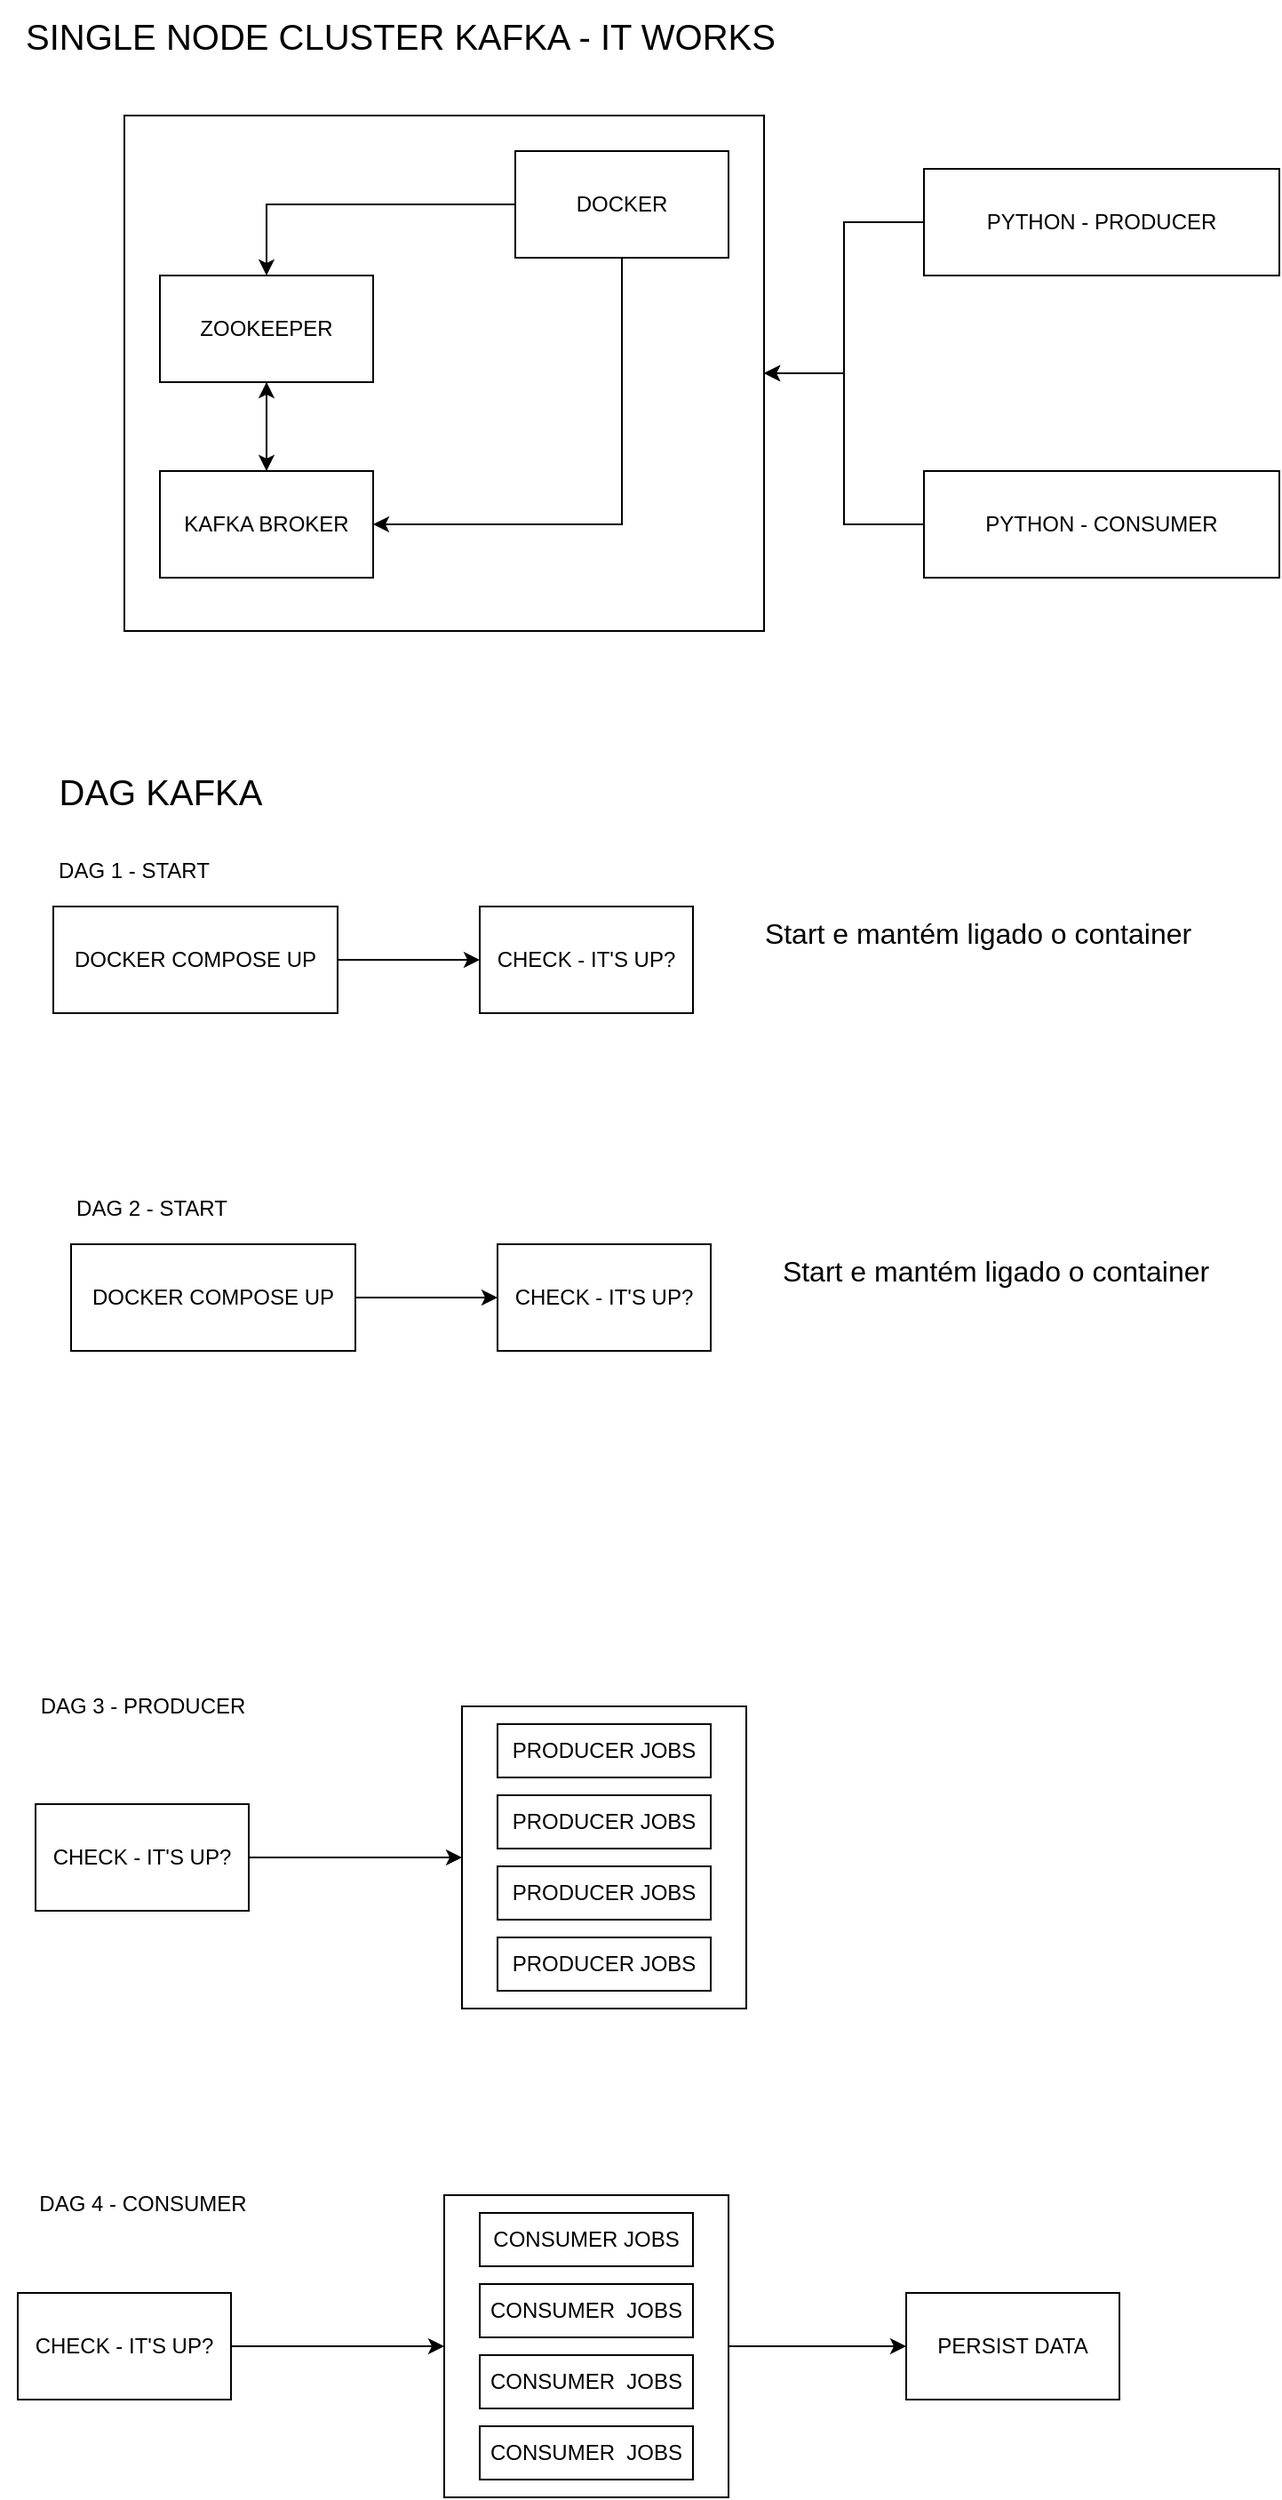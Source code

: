 <mxfile version="21.6.6" type="device">
  <diagram name="Página-1" id="hRIeOXQi5uZrhqaC2COm">
    <mxGraphModel dx="1050" dy="579" grid="1" gridSize="10" guides="1" tooltips="1" connect="1" arrows="1" fold="1" page="1" pageScale="1" pageWidth="827" pageHeight="1169" math="0" shadow="0">
      <root>
        <mxCell id="0" />
        <mxCell id="1" parent="0" />
        <mxCell id="b8Hay4lkLXEPZDCYRHte-4" style="edgeStyle=orthogonalEdgeStyle;rounded=0;orthogonalLoop=1;jettySize=auto;html=1;" edge="1" parent="1" source="b8Hay4lkLXEPZDCYRHte-2" target="b8Hay4lkLXEPZDCYRHte-3">
          <mxGeometry relative="1" as="geometry" />
        </mxCell>
        <mxCell id="b8Hay4lkLXEPZDCYRHte-8" style="edgeStyle=orthogonalEdgeStyle;rounded=0;orthogonalLoop=1;jettySize=auto;html=1;entryX=1;entryY=0.5;entryDx=0;entryDy=0;" edge="1" parent="1" source="b8Hay4lkLXEPZDCYRHte-2" target="b8Hay4lkLXEPZDCYRHte-5">
          <mxGeometry relative="1" as="geometry">
            <Array as="points">
              <mxPoint x="370" y="310" />
            </Array>
          </mxGeometry>
        </mxCell>
        <mxCell id="b8Hay4lkLXEPZDCYRHte-2" value="DOCKER" style="rounded=0;whiteSpace=wrap;html=1;" vertex="1" parent="1">
          <mxGeometry x="310" y="100" width="120" height="60" as="geometry" />
        </mxCell>
        <mxCell id="b8Hay4lkLXEPZDCYRHte-6" style="edgeStyle=orthogonalEdgeStyle;rounded=0;orthogonalLoop=1;jettySize=auto;html=1;" edge="1" parent="1" source="b8Hay4lkLXEPZDCYRHte-3" target="b8Hay4lkLXEPZDCYRHte-5">
          <mxGeometry relative="1" as="geometry" />
        </mxCell>
        <mxCell id="b8Hay4lkLXEPZDCYRHte-3" value="ZOOKEEPER" style="rounded=0;whiteSpace=wrap;html=1;" vertex="1" parent="1">
          <mxGeometry x="110" y="170" width="120" height="60" as="geometry" />
        </mxCell>
        <mxCell id="b8Hay4lkLXEPZDCYRHte-7" style="edgeStyle=orthogonalEdgeStyle;rounded=0;orthogonalLoop=1;jettySize=auto;html=1;" edge="1" parent="1" source="b8Hay4lkLXEPZDCYRHte-5" target="b8Hay4lkLXEPZDCYRHte-3">
          <mxGeometry relative="1" as="geometry" />
        </mxCell>
        <mxCell id="b8Hay4lkLXEPZDCYRHte-5" value="KAFKA BROKER" style="rounded=0;whiteSpace=wrap;html=1;" vertex="1" parent="1">
          <mxGeometry x="110" y="280" width="120" height="60" as="geometry" />
        </mxCell>
        <mxCell id="b8Hay4lkLXEPZDCYRHte-9" value="" style="rounded=0;whiteSpace=wrap;html=1;fillColor=none;" vertex="1" parent="1">
          <mxGeometry x="90" y="80" width="360" height="290" as="geometry" />
        </mxCell>
        <mxCell id="b8Hay4lkLXEPZDCYRHte-12" style="edgeStyle=orthogonalEdgeStyle;rounded=0;orthogonalLoop=1;jettySize=auto;html=1;" edge="1" parent="1" source="b8Hay4lkLXEPZDCYRHte-10" target="b8Hay4lkLXEPZDCYRHte-9">
          <mxGeometry relative="1" as="geometry" />
        </mxCell>
        <mxCell id="b8Hay4lkLXEPZDCYRHte-10" value="PYTHON - PRODUCER" style="rounded=0;whiteSpace=wrap;html=1;" vertex="1" parent="1">
          <mxGeometry x="540" y="110" width="200" height="60" as="geometry" />
        </mxCell>
        <mxCell id="b8Hay4lkLXEPZDCYRHte-14" style="edgeStyle=orthogonalEdgeStyle;rounded=0;orthogonalLoop=1;jettySize=auto;html=1;entryX=1;entryY=0.5;entryDx=0;entryDy=0;" edge="1" parent="1" source="b8Hay4lkLXEPZDCYRHte-13" target="b8Hay4lkLXEPZDCYRHte-9">
          <mxGeometry relative="1" as="geometry" />
        </mxCell>
        <mxCell id="b8Hay4lkLXEPZDCYRHte-13" value="PYTHON - CONSUMER" style="rounded=0;whiteSpace=wrap;html=1;" vertex="1" parent="1">
          <mxGeometry x="540" y="280" width="200" height="60" as="geometry" />
        </mxCell>
        <mxCell id="b8Hay4lkLXEPZDCYRHte-15" value="SINGLE NODE CLUSTER KAFKA - IT WORKS" style="text;html=1;align=center;verticalAlign=middle;resizable=0;points=[];autosize=1;strokeColor=none;fillColor=none;fontSize=20;" vertex="1" parent="1">
          <mxGeometry x="20" y="15" width="450" height="40" as="geometry" />
        </mxCell>
        <mxCell id="b8Hay4lkLXEPZDCYRHte-17" value="DAG KAFKA" style="text;html=1;align=center;verticalAlign=middle;resizable=0;points=[];autosize=1;strokeColor=none;fillColor=none;fontSize=20;" vertex="1" parent="1">
          <mxGeometry x="40" y="440" width="140" height="40" as="geometry" />
        </mxCell>
        <mxCell id="b8Hay4lkLXEPZDCYRHte-21" style="edgeStyle=orthogonalEdgeStyle;rounded=0;orthogonalLoop=1;jettySize=auto;html=1;" edge="1" parent="1" source="b8Hay4lkLXEPZDCYRHte-18" target="b8Hay4lkLXEPZDCYRHte-19">
          <mxGeometry relative="1" as="geometry" />
        </mxCell>
        <mxCell id="b8Hay4lkLXEPZDCYRHte-18" value="DOCKER COMPOSE UP" style="rounded=0;whiteSpace=wrap;html=1;" vertex="1" parent="1">
          <mxGeometry x="50" y="525" width="160" height="60" as="geometry" />
        </mxCell>
        <mxCell id="b8Hay4lkLXEPZDCYRHte-19" value="CHECK - IT&#39;S UP?" style="rounded=0;whiteSpace=wrap;html=1;" vertex="1" parent="1">
          <mxGeometry x="290" y="525" width="120" height="60" as="geometry" />
        </mxCell>
        <mxCell id="b8Hay4lkLXEPZDCYRHte-27" value="PRODUCER JOBS" style="rounded=0;whiteSpace=wrap;html=1;" vertex="1" parent="1">
          <mxGeometry x="300" y="985" width="120" height="30" as="geometry" />
        </mxCell>
        <mxCell id="b8Hay4lkLXEPZDCYRHte-28" value="PRODUCER JOBS" style="rounded=0;whiteSpace=wrap;html=1;" vertex="1" parent="1">
          <mxGeometry x="300" y="1025" width="120" height="30" as="geometry" />
        </mxCell>
        <mxCell id="b8Hay4lkLXEPZDCYRHte-29" value="PRODUCER JOBS" style="rounded=0;whiteSpace=wrap;html=1;" vertex="1" parent="1">
          <mxGeometry x="300" y="1065" width="120" height="30" as="geometry" />
        </mxCell>
        <mxCell id="b8Hay4lkLXEPZDCYRHte-30" value="PRODUCER JOBS" style="rounded=0;whiteSpace=wrap;html=1;" vertex="1" parent="1">
          <mxGeometry x="300" y="1105" width="120" height="30" as="geometry" />
        </mxCell>
        <mxCell id="b8Hay4lkLXEPZDCYRHte-31" value="" style="rounded=0;whiteSpace=wrap;html=1;fillColor=none;" vertex="1" parent="1">
          <mxGeometry x="280" y="975" width="160" height="170" as="geometry" />
        </mxCell>
        <mxCell id="b8Hay4lkLXEPZDCYRHte-32" value="DAG 1 - START" style="text;html=1;align=center;verticalAlign=middle;resizable=0;points=[];autosize=1;strokeColor=none;fillColor=none;" vertex="1" parent="1">
          <mxGeometry x="40" y="490" width="110" height="30" as="geometry" />
        </mxCell>
        <mxCell id="b8Hay4lkLXEPZDCYRHte-33" value="DAG 3 - PRODUCER" style="text;html=1;align=center;verticalAlign=middle;resizable=0;points=[];autosize=1;strokeColor=none;fillColor=none;" vertex="1" parent="1">
          <mxGeometry x="30" y="960" width="140" height="30" as="geometry" />
        </mxCell>
        <mxCell id="b8Hay4lkLXEPZDCYRHte-35" style="edgeStyle=orthogonalEdgeStyle;rounded=0;orthogonalLoop=1;jettySize=auto;html=1;" edge="1" parent="1" source="b8Hay4lkLXEPZDCYRHte-34" target="b8Hay4lkLXEPZDCYRHte-31">
          <mxGeometry relative="1" as="geometry" />
        </mxCell>
        <mxCell id="b8Hay4lkLXEPZDCYRHte-34" value="CHECK - IT&#39;S UP?" style="rounded=0;whiteSpace=wrap;html=1;" vertex="1" parent="1">
          <mxGeometry x="40" y="1030" width="120" height="60" as="geometry" />
        </mxCell>
        <mxCell id="b8Hay4lkLXEPZDCYRHte-36" value="DAG 4 - CONSUMER" style="text;html=1;align=center;verticalAlign=middle;resizable=0;points=[];autosize=1;strokeColor=none;fillColor=none;" vertex="1" parent="1">
          <mxGeometry x="30" y="1240" width="140" height="30" as="geometry" />
        </mxCell>
        <mxCell id="b8Hay4lkLXEPZDCYRHte-43" value="CONSUMER JOBS" style="rounded=0;whiteSpace=wrap;html=1;" vertex="1" parent="1">
          <mxGeometry x="290" y="1260" width="120" height="30" as="geometry" />
        </mxCell>
        <mxCell id="b8Hay4lkLXEPZDCYRHte-44" value="CONSUMER&amp;nbsp;&amp;nbsp;JOBS" style="rounded=0;whiteSpace=wrap;html=1;" vertex="1" parent="1">
          <mxGeometry x="290" y="1300" width="120" height="30" as="geometry" />
        </mxCell>
        <mxCell id="b8Hay4lkLXEPZDCYRHte-45" value="CONSUMER&amp;nbsp;&amp;nbsp;JOBS" style="rounded=0;whiteSpace=wrap;html=1;" vertex="1" parent="1">
          <mxGeometry x="290" y="1340" width="120" height="30" as="geometry" />
        </mxCell>
        <mxCell id="b8Hay4lkLXEPZDCYRHte-46" value="CONSUMER&amp;nbsp;&amp;nbsp;JOBS" style="rounded=0;whiteSpace=wrap;html=1;" vertex="1" parent="1">
          <mxGeometry x="290" y="1380" width="120" height="30" as="geometry" />
        </mxCell>
        <mxCell id="b8Hay4lkLXEPZDCYRHte-51" style="edgeStyle=orthogonalEdgeStyle;rounded=0;orthogonalLoop=1;jettySize=auto;html=1;" edge="1" parent="1" source="b8Hay4lkLXEPZDCYRHte-47" target="b8Hay4lkLXEPZDCYRHte-50">
          <mxGeometry relative="1" as="geometry" />
        </mxCell>
        <mxCell id="b8Hay4lkLXEPZDCYRHte-47" value="" style="rounded=0;whiteSpace=wrap;html=1;fillColor=none;" vertex="1" parent="1">
          <mxGeometry x="270" y="1250" width="160" height="170" as="geometry" />
        </mxCell>
        <mxCell id="b8Hay4lkLXEPZDCYRHte-48" style="edgeStyle=orthogonalEdgeStyle;rounded=0;orthogonalLoop=1;jettySize=auto;html=1;" edge="1" parent="1" source="b8Hay4lkLXEPZDCYRHte-49" target="b8Hay4lkLXEPZDCYRHte-47">
          <mxGeometry relative="1" as="geometry" />
        </mxCell>
        <mxCell id="b8Hay4lkLXEPZDCYRHte-49" value="CHECK - IT&#39;S UP?" style="rounded=0;whiteSpace=wrap;html=1;" vertex="1" parent="1">
          <mxGeometry x="30" y="1305" width="120" height="60" as="geometry" />
        </mxCell>
        <mxCell id="b8Hay4lkLXEPZDCYRHte-50" value="PERSIST DATA" style="rounded=0;whiteSpace=wrap;html=1;" vertex="1" parent="1">
          <mxGeometry x="530" y="1305" width="120" height="60" as="geometry" />
        </mxCell>
        <mxCell id="b8Hay4lkLXEPZDCYRHte-52" value="Start e mantém ligado o container" style="text;html=1;align=center;verticalAlign=middle;resizable=0;points=[];autosize=1;strokeColor=none;fillColor=none;fontSize=16;" vertex="1" parent="1">
          <mxGeometry x="440" y="525" width="260" height="30" as="geometry" />
        </mxCell>
        <mxCell id="b8Hay4lkLXEPZDCYRHte-53" style="edgeStyle=orthogonalEdgeStyle;rounded=0;orthogonalLoop=1;jettySize=auto;html=1;" edge="1" parent="1" source="b8Hay4lkLXEPZDCYRHte-54" target="b8Hay4lkLXEPZDCYRHte-55">
          <mxGeometry relative="1" as="geometry" />
        </mxCell>
        <mxCell id="b8Hay4lkLXEPZDCYRHte-54" value="DOCKER COMPOSE UP" style="rounded=0;whiteSpace=wrap;html=1;" vertex="1" parent="1">
          <mxGeometry x="60" y="715" width="160" height="60" as="geometry" />
        </mxCell>
        <mxCell id="b8Hay4lkLXEPZDCYRHte-55" value="CHECK - IT&#39;S UP?" style="rounded=0;whiteSpace=wrap;html=1;" vertex="1" parent="1">
          <mxGeometry x="300" y="715" width="120" height="60" as="geometry" />
        </mxCell>
        <mxCell id="b8Hay4lkLXEPZDCYRHte-56" value="DAG 2 - START" style="text;html=1;align=center;verticalAlign=middle;resizable=0;points=[];autosize=1;strokeColor=none;fillColor=none;" vertex="1" parent="1">
          <mxGeometry x="50" y="680" width="110" height="30" as="geometry" />
        </mxCell>
        <mxCell id="b8Hay4lkLXEPZDCYRHte-57" value="Start e mantém ligado o container" style="text;html=1;align=center;verticalAlign=middle;resizable=0;points=[];autosize=1;strokeColor=none;fillColor=none;fontSize=16;" vertex="1" parent="1">
          <mxGeometry x="450" y="715" width="260" height="30" as="geometry" />
        </mxCell>
      </root>
    </mxGraphModel>
  </diagram>
</mxfile>
